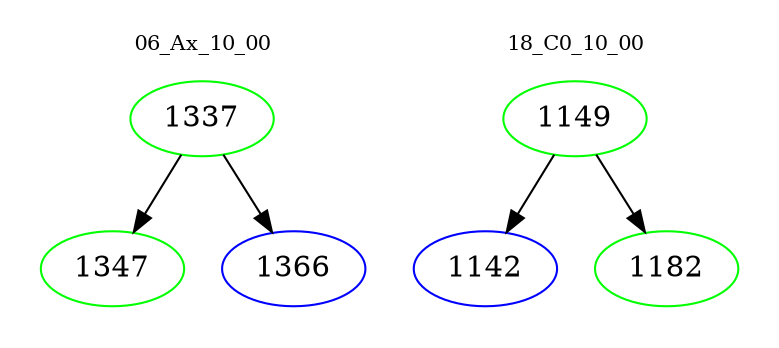 digraph{
subgraph cluster_0 {
color = white
label = "06_Ax_10_00";
fontsize=10;
T0_1337 [label="1337", color="green"]
T0_1337 -> T0_1347 [color="black"]
T0_1347 [label="1347", color="green"]
T0_1337 -> T0_1366 [color="black"]
T0_1366 [label="1366", color="blue"]
}
subgraph cluster_1 {
color = white
label = "18_C0_10_00";
fontsize=10;
T1_1149 [label="1149", color="green"]
T1_1149 -> T1_1142 [color="black"]
T1_1142 [label="1142", color="blue"]
T1_1149 -> T1_1182 [color="black"]
T1_1182 [label="1182", color="green"]
}
}
